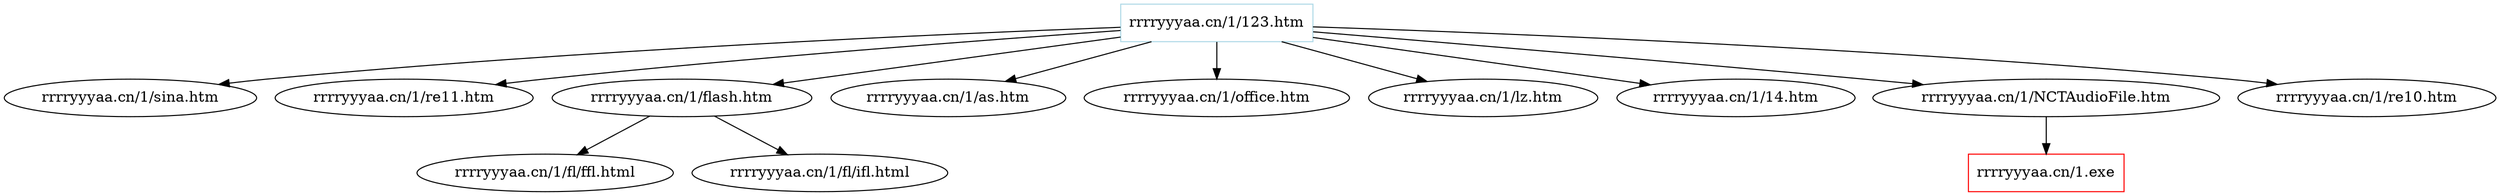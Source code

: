 digraph "rrrryyyaa.cn/1/123.htm" {
        "rrrryyyaa.cn/1/123.htm" [shape=box, color=lightblue]; 
        "rrrryyyaa.cn/1.exe" [shape=box, color=red];
        "rrrryyyaa.cn/1/123.htm" -> "rrrryyyaa.cn/1/sina.htm";
        "rrrryyyaa.cn/1/123.htm" -> "rrrryyyaa.cn/1/re11.htm";
        "rrrryyyaa.cn/1/123.htm" -> "rrrryyyaa.cn/1/flash.htm";
        "rrrryyyaa.cn/1/flash.htm" -> "rrrryyyaa.cn/1/fl/ffl.html";
        "rrrryyyaa.cn/1/flash.htm" -> "rrrryyyaa.cn/1/fl/ifl.html";
        "rrrryyyaa.cn/1/123.htm" -> "rrrryyyaa.cn/1/as.htm";
        "rrrryyyaa.cn/1/123.htm" -> "rrrryyyaa.cn/1/office.htm";
        "rrrryyyaa.cn/1/123.htm" -> "rrrryyyaa.cn/1/lz.htm";
        "rrrryyyaa.cn/1/123.htm" -> "rrrryyyaa.cn/1/14.htm";
        "rrrryyyaa.cn/1/123.htm" -> "rrrryyyaa.cn/1/NCTAudioFile.htm";
        "rrrryyyaa.cn/1/123.htm" -> "rrrryyyaa.cn/1/re10.htm";
	"rrrryyyaa.cn/1/NCTAudioFile.htm" -> "rrrryyyaa.cn/1.exe";
}